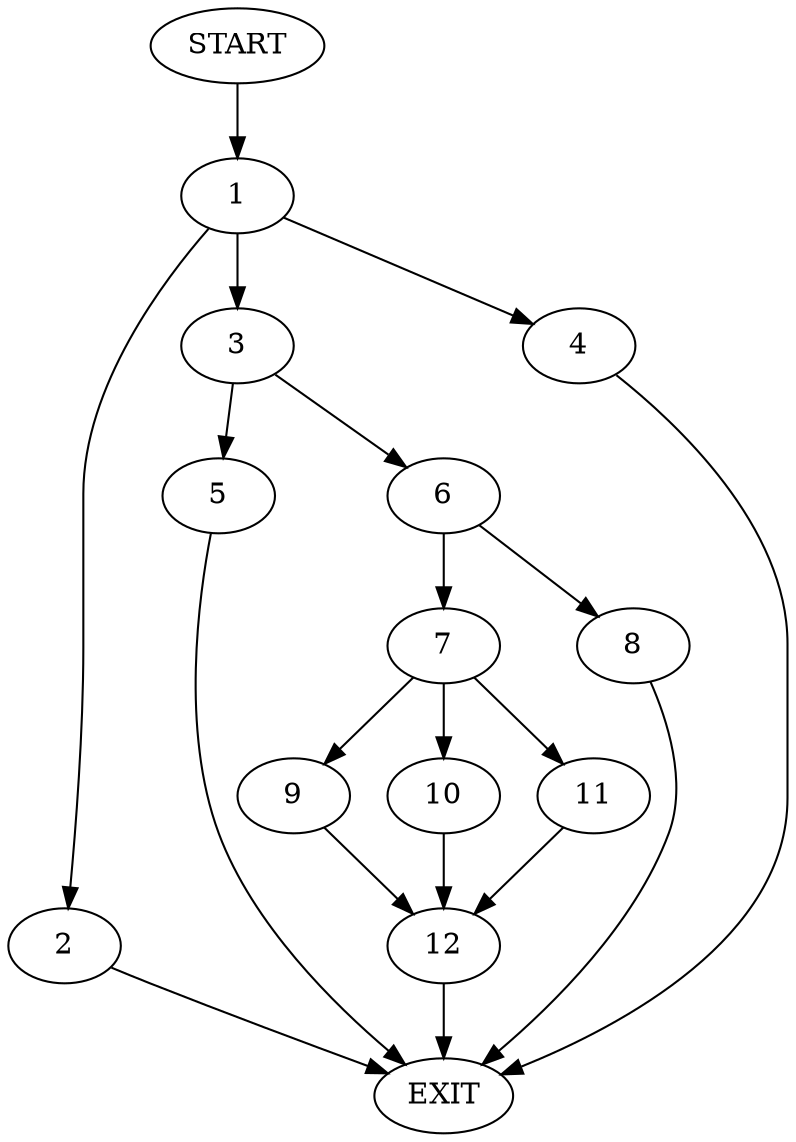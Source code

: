 digraph {
0 [label="START"]
13 [label="EXIT"]
0 -> 1
1 -> 2
1 -> 3
1 -> 4
4 -> 13
2 -> 13
3 -> 5
3 -> 6
5 -> 13
6 -> 7
6 -> 8
8 -> 13
7 -> 9
7 -> 10
7 -> 11
11 -> 12
10 -> 12
9 -> 12
12 -> 13
}
